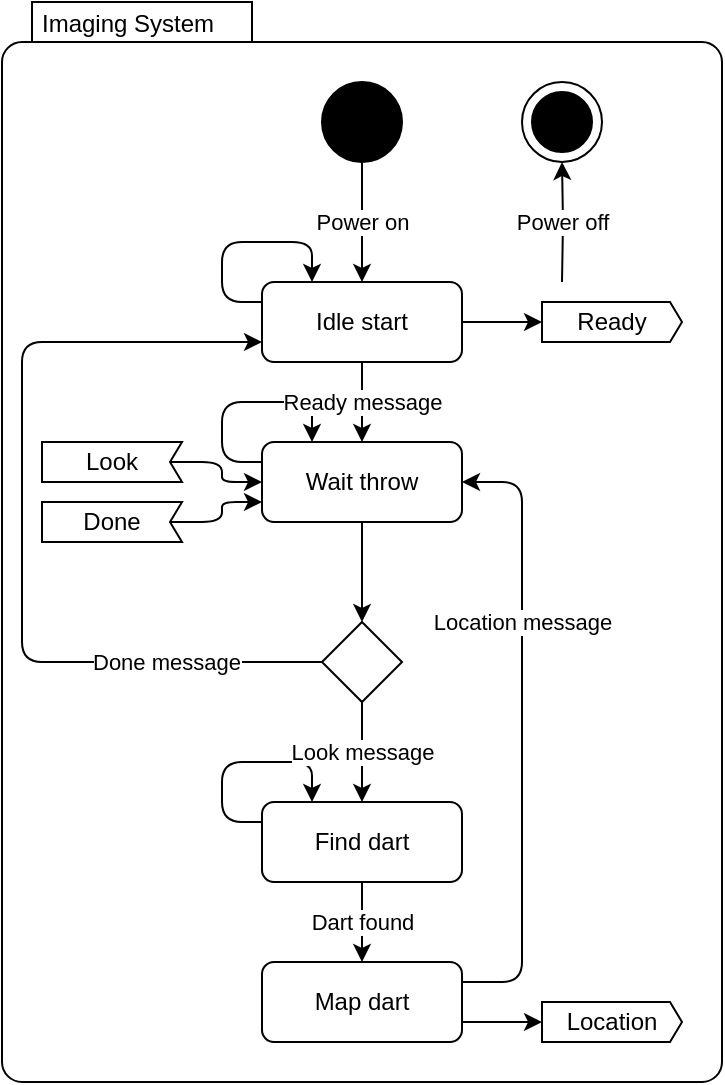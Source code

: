 <mxfile version="14.5.1" type="device" pages="8"><diagram name="Imaging System State" id="ecusOY_8SMSG2AG3dDGD"><mxGraphModel dx="756" dy="471" grid="1" gridSize="10" guides="1" tooltips="1" connect="1" arrows="1" fold="1" page="1" pageScale="1" pageWidth="6000" pageHeight="3500" math="0" shadow="0"><root><mxCell id="xJ2KPsLPUEU-OHKE5MyC-0"/><mxCell id="xJ2KPsLPUEU-OHKE5MyC-1" parent="xJ2KPsLPUEU-OHKE5MyC-0"/><mxCell id="xJ2KPsLPUEU-OHKE5MyC-2" value="Imaging System" style="shape=mxgraph.sysml.compState;align=left;verticalAlign=top;spacingTop=-3;spacingLeft=18;strokeWidth=1;recursiveResize=0;" parent="xJ2KPsLPUEU-OHKE5MyC-1" vertex="1"><mxGeometry width="360" height="540" as="geometry"/></mxCell><mxCell id="xJ2KPsLPUEU-OHKE5MyC-3" value="Power off" style="edgeStyle=orthogonalEdgeStyle;rounded=1;orthogonalLoop=1;jettySize=auto;html=1;strokeColor=#000000;entryX=0.5;entryY=1;entryDx=0;entryDy=0;entryPerimeter=0;" parent="xJ2KPsLPUEU-OHKE5MyC-1" target="xJ2KPsLPUEU-OHKE5MyC-4" edge="1"><mxGeometry relative="1" as="geometry"><mxPoint x="280.412" y="130" as="targetPoint"/><mxPoint x="280" y="140" as="sourcePoint"/></mxGeometry></mxCell><mxCell id="xJ2KPsLPUEU-OHKE5MyC-4" value="" style="shape=mxgraph.sysml.actFinal;html=1;verticalLabelPosition=bottom;labelBackgroundColor=#ffffff;verticalAlign=top;" parent="xJ2KPsLPUEU-OHKE5MyC-1" vertex="1"><mxGeometry x="260" y="40" width="40" height="40" as="geometry"/></mxCell><mxCell id="xJ2KPsLPUEU-OHKE5MyC-5" value="Power on" style="edgeStyle=orthogonalEdgeStyle;rounded=1;orthogonalLoop=1;jettySize=auto;html=1;exitX=0.5;exitY=1;exitDx=0;exitDy=0;entryX=0.5;entryY=0;entryDx=0;entryDy=0;strokeColor=#000000;" parent="xJ2KPsLPUEU-OHKE5MyC-1" source="xJ2KPsLPUEU-OHKE5MyC-6" target="xJ2KPsLPUEU-OHKE5MyC-8" edge="1"><mxGeometry relative="1" as="geometry"/></mxCell><mxCell id="xJ2KPsLPUEU-OHKE5MyC-6" value="" style="shape=ellipse;html=1;fillColor=#000000;fontSize=18;fontColor=#ffffff;" parent="xJ2KPsLPUEU-OHKE5MyC-1" vertex="1"><mxGeometry x="160" y="40" width="40" height="40" as="geometry"/></mxCell><mxCell id="996g3PS4hy6kEv01LLBE-1" style="edgeStyle=orthogonalEdgeStyle;rounded=1;orthogonalLoop=1;jettySize=auto;html=1;exitX=1;exitY=0.5;exitDx=0;exitDy=0;entryX=0;entryY=0.5;entryDx=0;entryDy=0;entryPerimeter=0;strokeColor=#000000;" parent="xJ2KPsLPUEU-OHKE5MyC-1" source="xJ2KPsLPUEU-OHKE5MyC-8" target="996g3PS4hy6kEv01LLBE-2" edge="1"><mxGeometry relative="1" as="geometry"><mxPoint x="270" y="160" as="targetPoint"/></mxGeometry></mxCell><mxCell id="xJ2KPsLPUEU-OHKE5MyC-8" value="Idle start" style="shape=rect;rounded=1;html=1;whiteSpace=wrap;align=center;" parent="xJ2KPsLPUEU-OHKE5MyC-1" vertex="1"><mxGeometry x="130" y="140" width="100" height="40" as="geometry"/></mxCell><mxCell id="xJ2KPsLPUEU-OHKE5MyC-11" style="edgeStyle=orthogonalEdgeStyle;rounded=1;orthogonalLoop=1;jettySize=auto;html=1;exitX=0;exitY=0.25;exitDx=0;exitDy=0;entryX=0.25;entryY=0;entryDx=0;entryDy=0;" parent="xJ2KPsLPUEU-OHKE5MyC-1" source="xJ2KPsLPUEU-OHKE5MyC-8" target="xJ2KPsLPUEU-OHKE5MyC-8" edge="1"><mxGeometry relative="1" as="geometry"><Array as="points"><mxPoint x="110" y="150"/><mxPoint x="110" y="120"/><mxPoint x="155" y="120"/></Array></mxGeometry></mxCell><mxCell id="hRqyb-hn8yJkF28CczL6-2" style="edgeStyle=orthogonalEdgeStyle;rounded=1;orthogonalLoop=1;jettySize=auto;html=1;exitX=0.5;exitY=1;exitDx=0;exitDy=0;entryX=0.5;entryY=0;entryDx=0;entryDy=0;" edge="1" parent="xJ2KPsLPUEU-OHKE5MyC-1" source="xJ2KPsLPUEU-OHKE5MyC-20" target="sdRZvnYts5NMUOPx6EHQ-0"><mxGeometry relative="1" as="geometry"/></mxCell><mxCell id="xJ2KPsLPUEU-OHKE5MyC-20" value="Wait throw" style="shape=rect;rounded=1;html=1;whiteSpace=wrap;align=center;" parent="xJ2KPsLPUEU-OHKE5MyC-1" vertex="1"><mxGeometry x="130" y="220" width="100" height="40" as="geometry"/></mxCell><mxCell id="axVStOtx0aO5VOEAjB4f-0" style="edgeStyle=orthogonalEdgeStyle;rounded=1;orthogonalLoop=1;jettySize=auto;html=1;exitX=0;exitY=0.5;exitDx=6;exitDy=0;exitPerimeter=0;entryX=0;entryY=0.5;entryDx=0;entryDy=0;strokeColor=#000000;" parent="xJ2KPsLPUEU-OHKE5MyC-1" source="xJ2KPsLPUEU-OHKE5MyC-22" target="xJ2KPsLPUEU-OHKE5MyC-20" edge="1"><mxGeometry relative="1" as="geometry"/></mxCell><mxCell id="xJ2KPsLPUEU-OHKE5MyC-22" value="Look" style="shape=mxgraph.sysml.accEvent;flipH=1;whiteSpace=wrap;align=center;" parent="xJ2KPsLPUEU-OHKE5MyC-1" vertex="1"><mxGeometry x="20" y="220" width="70" height="20" as="geometry"/></mxCell><mxCell id="axVStOtx0aO5VOEAjB4f-2" style="edgeStyle=orthogonalEdgeStyle;rounded=1;orthogonalLoop=1;jettySize=auto;html=1;exitX=0;exitY=0.25;exitDx=0;exitDy=0;entryX=0.25;entryY=0;entryDx=0;entryDy=0;strokeColor=#000000;" parent="xJ2KPsLPUEU-OHKE5MyC-1" source="xJ2KPsLPUEU-OHKE5MyC-20" target="xJ2KPsLPUEU-OHKE5MyC-20" edge="1"><mxGeometry relative="1" as="geometry"><Array as="points"><mxPoint x="110" y="230"/><mxPoint x="110" y="200"/><mxPoint x="155" y="200"/></Array></mxGeometry></mxCell><mxCell id="E1M51i1XJ8_iuolVeG1S-2" value="Dart found" style="edgeStyle=orthogonalEdgeStyle;rounded=1;orthogonalLoop=1;jettySize=auto;html=1;exitX=0.5;exitY=1;exitDx=0;exitDy=0;entryX=0.5;entryY=0;entryDx=0;entryDy=0;strokeColor=#000000;" parent="xJ2KPsLPUEU-OHKE5MyC-1" source="axVStOtx0aO5VOEAjB4f-4" target="E1M51i1XJ8_iuolVeG1S-1" edge="1"><mxGeometry relative="1" as="geometry"/></mxCell><mxCell id="axVStOtx0aO5VOEAjB4f-4" value="Find dart" style="shape=rect;rounded=1;html=1;whiteSpace=wrap;align=center;" parent="xJ2KPsLPUEU-OHKE5MyC-1" vertex="1"><mxGeometry x="130" y="400" width="100" height="40" as="geometry"/></mxCell><mxCell id="E1M51i1XJ8_iuolVeG1S-0" style="edgeStyle=orthogonalEdgeStyle;rounded=1;orthogonalLoop=1;jettySize=auto;html=1;exitX=0;exitY=0.25;exitDx=0;exitDy=0;entryX=0.25;entryY=0;entryDx=0;entryDy=0;strokeColor=#000000;" parent="xJ2KPsLPUEU-OHKE5MyC-1" source="axVStOtx0aO5VOEAjB4f-4" target="axVStOtx0aO5VOEAjB4f-4" edge="1"><mxGeometry relative="1" as="geometry"><Array as="points"><mxPoint x="110" y="410"/><mxPoint x="110" y="380"/><mxPoint x="155" y="380"/></Array></mxGeometry></mxCell><mxCell id="DztwgD9eLszpmw9bVw46-0" value="Location message" style="edgeStyle=orthogonalEdgeStyle;rounded=1;orthogonalLoop=1;jettySize=auto;html=1;exitX=1;exitY=0.25;exitDx=0;exitDy=0;entryX=1;entryY=0.5;entryDx=0;entryDy=0;strokeColor=#000000;" parent="xJ2KPsLPUEU-OHKE5MyC-1" source="E1M51i1XJ8_iuolVeG1S-1" target="xJ2KPsLPUEU-OHKE5MyC-20" edge="1"><mxGeometry x="0.355" relative="1" as="geometry"><Array as="points"><mxPoint x="260" y="490"/><mxPoint x="260" y="240"/></Array><mxPoint as="offset"/></mxGeometry></mxCell><mxCell id="Lbrke8MoPcfDsFhdMFPh-1" style="edgeStyle=orthogonalEdgeStyle;rounded=1;orthogonalLoop=1;jettySize=auto;html=1;exitX=1;exitY=0.75;exitDx=0;exitDy=0;entryX=0;entryY=0.5;entryDx=0;entryDy=0;entryPerimeter=0;strokeColor=#000000;" parent="xJ2KPsLPUEU-OHKE5MyC-1" source="E1M51i1XJ8_iuolVeG1S-1" target="Lbrke8MoPcfDsFhdMFPh-0" edge="1"><mxGeometry relative="1" as="geometry"/></mxCell><mxCell id="E1M51i1XJ8_iuolVeG1S-1" value="Map dart" style="shape=rect;rounded=1;html=1;whiteSpace=wrap;align=center;" parent="xJ2KPsLPUEU-OHKE5MyC-1" vertex="1"><mxGeometry x="130" y="480" width="100" height="40" as="geometry"/></mxCell><mxCell id="Lbrke8MoPcfDsFhdMFPh-0" value="Location" style="shape=mxgraph.sysml.sendSigAct;whiteSpace=wrap;align=center;" parent="xJ2KPsLPUEU-OHKE5MyC-1" vertex="1"><mxGeometry x="270" y="500" width="70" height="20" as="geometry"/></mxCell><mxCell id="996g3PS4hy6kEv01LLBE-2" value="Ready" style="shape=mxgraph.sysml.sendSigAct;whiteSpace=wrap;align=center;" parent="xJ2KPsLPUEU-OHKE5MyC-1" vertex="1"><mxGeometry x="270" y="150" width="70" height="20" as="geometry"/></mxCell><mxCell id="5kD4JsqNXNcL0qRZmcFp-1" value="Done" style="shape=mxgraph.sysml.accEvent;flipH=1;whiteSpace=wrap;align=center;" vertex="1" parent="xJ2KPsLPUEU-OHKE5MyC-1"><mxGeometry x="20" y="250" width="70" height="20" as="geometry"/></mxCell><mxCell id="5kD4JsqNXNcL0qRZmcFp-3" style="edgeStyle=orthogonalEdgeStyle;rounded=1;orthogonalLoop=1;jettySize=auto;html=1;exitX=0;exitY=0.5;exitDx=6;exitDy=0;exitPerimeter=0;entryX=0;entryY=0.75;entryDx=0;entryDy=0;strokeColor=#000000;" edge="1" parent="xJ2KPsLPUEU-OHKE5MyC-1" source="5kD4JsqNXNcL0qRZmcFp-1" target="xJ2KPsLPUEU-OHKE5MyC-20"><mxGeometry relative="1" as="geometry"><mxPoint x="94" y="250" as="sourcePoint"/><mxPoint x="140" y="250" as="targetPoint"/></mxGeometry></mxCell><mxCell id="hRqyb-hn8yJkF28CczL6-1" value="Look message" style="edgeStyle=orthogonalEdgeStyle;rounded=1;orthogonalLoop=1;jettySize=auto;html=1;exitX=0.5;exitY=1;exitDx=0;exitDy=0;entryX=0.5;entryY=0;entryDx=0;entryDy=0;" edge="1" parent="xJ2KPsLPUEU-OHKE5MyC-1" source="sdRZvnYts5NMUOPx6EHQ-0" target="axVStOtx0aO5VOEAjB4f-4"><mxGeometry relative="1" as="geometry"/></mxCell><mxCell id="hRqyb-hn8yJkF28CczL6-4" value="Done message" style="edgeStyle=orthogonalEdgeStyle;rounded=1;orthogonalLoop=1;jettySize=auto;html=1;exitX=0;exitY=0.5;exitDx=0;exitDy=0;entryX=0;entryY=0.75;entryDx=0;entryDy=0;" edge="1" parent="xJ2KPsLPUEU-OHKE5MyC-1" source="sdRZvnYts5NMUOPx6EHQ-0" target="xJ2KPsLPUEU-OHKE5MyC-8"><mxGeometry x="-0.636" relative="1" as="geometry"><Array as="points"><mxPoint x="10" y="330"/><mxPoint x="10" y="170"/></Array><mxPoint as="offset"/></mxGeometry></mxCell><mxCell id="sdRZvnYts5NMUOPx6EHQ-0" value="" style="shape=rhombus;html=1;labelPosition=right;align=left;verticalAlign=middle" vertex="1" parent="xJ2KPsLPUEU-OHKE5MyC-1"><mxGeometry x="160" y="310" width="40" height="40" as="geometry"/></mxCell><mxCell id="hRqyb-hn8yJkF28CczL6-5" value="Ready message" style="edgeStyle=orthogonalEdgeStyle;rounded=1;orthogonalLoop=1;jettySize=auto;html=1;exitX=0.5;exitY=1;exitDx=0;exitDy=0;entryX=0.5;entryY=0;entryDx=0;entryDy=0;" edge="1" parent="xJ2KPsLPUEU-OHKE5MyC-1" source="xJ2KPsLPUEU-OHKE5MyC-8" target="xJ2KPsLPUEU-OHKE5MyC-20"><mxGeometry relative="1" as="geometry"/></mxCell></root></mxGraphModel></diagram><diagram id="NfaLaerQUcudFbXFGKn1" name="Idle Start Logic"><mxGraphModel dx="756" dy="471" grid="1" gridSize="10" guides="1" tooltips="1" connect="1" arrows="1" fold="1" page="1" pageScale="1" pageWidth="6000" pageHeight="3500" math="0" shadow="0"><root><mxCell id="8XomUE1dzvD34z8WHj1M-0"/><mxCell id="8XomUE1dzvD34z8WHj1M-1" parent="8XomUE1dzvD34z8WHj1M-0"/><mxCell id="36p6D1slThwnY3x3hFXh-6" style="edgeStyle=orthogonalEdgeStyle;rounded=1;orthogonalLoop=1;jettySize=auto;html=1;exitX=0.5;exitY=0.5;exitDx=0;exitDy=15;exitPerimeter=0;entryX=0.5;entryY=0;entryDx=0;entryDy=0;strokeColor=#000000;" parent="8XomUE1dzvD34z8WHj1M-1" source="q3IQ6HyvhSQo9SHsviCQ-0" target="36p6D1slThwnY3x3hFXh-1" edge="1"><mxGeometry relative="1" as="geometry"/></mxCell><mxCell id="q3IQ6HyvhSQo9SHsviCQ-0" value="Start" style="html=1;dashed=0;whitespace=wrap;shape=mxgraph.dfd.start" parent="8XomUE1dzvD34z8WHj1M-1" vertex="1"><mxGeometry x="40" y="40" width="80" height="30" as="geometry"/></mxCell><mxCell id="36p6D1slThwnY3x3hFXh-8" style="edgeStyle=orthogonalEdgeStyle;rounded=1;orthogonalLoop=1;jettySize=auto;html=1;exitX=0.5;exitY=1;exitDx=0;exitDy=0;entryX=0.5;entryY=0;entryDx=0;entryDy=0;strokeColor=#000000;" parent="8XomUE1dzvD34z8WHj1M-1" source="q3IQ6HyvhSQo9SHsviCQ-1" target="yKF0OGjqspxgDzQ0JNUa-0" edge="1"><mxGeometry relative="1" as="geometry"/></mxCell><mxCell id="q3IQ6HyvhSQo9SHsviCQ-1" value="Open camera" style="html=1;dashed=0;whitespace=wrap;whiteSpace=wrap;" parent="8XomUE1dzvD34z8WHj1M-1" vertex="1"><mxGeometry x="30" y="210" width="100" height="50" as="geometry"/></mxCell><mxCell id="7tkwGi8M238w7UYMoSfT-14" style="edgeStyle=orthogonalEdgeStyle;rounded=1;orthogonalLoop=1;jettySize=auto;html=1;exitX=0.5;exitY=1;exitDx=0;exitDy=0;entryX=0.5;entryY=0;entryDx=0;entryDy=0;strokeColor=#000000;" parent="8XomUE1dzvD34z8WHj1M-1" source="yKF0OGjqspxgDzQ0JNUa-0" target="_wz8G2g_HH9lMRzHMPwG-0" edge="1"><mxGeometry relative="1" as="geometry"/></mxCell><mxCell id="yKF0OGjqspxgDzQ0JNUa-0" value="Load object detection network" style="html=1;dashed=0;whitespace=wrap;whiteSpace=wrap;" parent="8XomUE1dzvD34z8WHj1M-1" vertex="1"><mxGeometry x="30" y="300" width="100" height="50" as="geometry"/></mxCell><mxCell id="36p6D1slThwnY3x3hFXh-0" value="End" style="html=1;dashed=0;whitespace=wrap;shape=mxgraph.dfd.start" parent="8XomUE1dzvD34z8WHj1M-1" vertex="1"><mxGeometry x="360" y="310" width="80" height="30" as="geometry"/></mxCell><mxCell id="36p6D1slThwnY3x3hFXh-7" style="edgeStyle=orthogonalEdgeStyle;rounded=1;orthogonalLoop=1;jettySize=auto;html=1;exitX=0.5;exitY=1;exitDx=0;exitDy=0;entryX=0.5;entryY=0;entryDx=0;entryDy=0;strokeColor=#000000;" parent="8XomUE1dzvD34z8WHj1M-1" source="36p6D1slThwnY3x3hFXh-1" target="q3IQ6HyvhSQo9SHsviCQ-1" edge="1"><mxGeometry relative="1" as="geometry"/></mxCell><mxCell id="36p6D1slThwnY3x3hFXh-1" value="Connect to scoring system" style="html=1;dashed=0;whitespace=wrap;whiteSpace=wrap;" parent="8XomUE1dzvD34z8WHj1M-1" vertex="1"><mxGeometry x="30" y="120" width="100" height="50" as="geometry"/></mxCell><mxCell id="7tkwGi8M238w7UYMoSfT-12" style="edgeStyle=orthogonalEdgeStyle;rounded=1;orthogonalLoop=1;jettySize=auto;html=1;exitX=1;exitY=0.25;exitDx=0;exitDy=0;entryX=0;entryY=0.5;entryDx=0;entryDy=0;strokeColor=#000000;" parent="8XomUE1dzvD34z8WHj1M-1" source="_wz8G2g_HH9lMRzHMPwG-0" target="k7hFINeWjijjhDuc8maz-1" edge="1"><mxGeometry relative="1" as="geometry"><Array as="points"><mxPoint x="150" y="403"/><mxPoint x="150" y="145"/></Array></mxGeometry></mxCell><mxCell id="_wz8G2g_HH9lMRzHMPwG-0" value="Capture image" style="html=1;dashed=0;whitespace=wrap;whiteSpace=wrap;" parent="8XomUE1dzvD34z8WHj1M-1" vertex="1"><mxGeometry x="30" y="390" width="100" height="50" as="geometry"/></mxCell><mxCell id="7tkwGi8M238w7UYMoSfT-11" style="edgeStyle=orthogonalEdgeStyle;rounded=1;orthogonalLoop=1;jettySize=auto;html=1;exitX=0.5;exitY=1;exitDx=0;exitDy=0;entryX=0.5;entryY=0;entryDx=0;entryDy=0;strokeColor=#000000;" parent="8XomUE1dzvD34z8WHj1M-1" source="k7hFINeWjijjhDuc8maz-1" target="zFVncJ4PW7lXSgGFnw36-0" edge="1"><mxGeometry relative="1" as="geometry"/></mxCell><mxCell id="k7hFINeWjijjhDuc8maz-1" value="Run image through detection network" style="html=1;dashed=0;whitespace=wrap;whiteSpace=wrap;" parent="8XomUE1dzvD34z8WHj1M-1" vertex="1"><mxGeometry x="190" y="120" width="100" height="50" as="geometry"/></mxCell><mxCell id="7tkwGi8M238w7UYMoSfT-13" value="no" style="edgeStyle=orthogonalEdgeStyle;rounded=1;orthogonalLoop=1;jettySize=auto;html=1;exitX=0;exitY=0.5;exitDx=0;exitDy=0;entryX=1;entryY=0.75;entryDx=0;entryDy=0;strokeColor=#000000;" parent="8XomUE1dzvD34z8WHj1M-1" source="zFVncJ4PW7lXSgGFnw36-0" target="_wz8G2g_HH9lMRzHMPwG-0" edge="1"><mxGeometry relative="1" as="geometry"/></mxCell><mxCell id="nFXC5NKX1tNMBkVE7zTz-1" value="yes" style="edgeStyle=orthogonalEdgeStyle;rounded=0;orthogonalLoop=1;jettySize=auto;html=1;exitX=0.5;exitY=1;exitDx=0;exitDy=0;entryX=0.5;entryY=0;entryDx=0;entryDy=0;" parent="8XomUE1dzvD34z8WHj1M-1" source="zFVncJ4PW7lXSgGFnw36-0" target="nFXC5NKX1tNMBkVE7zTz-0" edge="1"><mxGeometry relative="1" as="geometry"/></mxCell><mxCell id="zFVncJ4PW7lXSgGFnw36-0" value="Bullseye?" style="shape=rhombus;html=1;dashed=0;whitespace=wrap;perimeter=rhombusPerimeter;" parent="8XomUE1dzvD34z8WHj1M-1" vertex="1"><mxGeometry x="210" y="210" width="60" height="50" as="geometry"/></mxCell><mxCell id="nFXC5NKX1tNMBkVE7zTz-4" style="edgeStyle=orthogonalEdgeStyle;rounded=1;orthogonalLoop=1;jettySize=auto;html=1;exitX=0.5;exitY=1;exitDx=0;exitDy=0;entryX=0.5;entryY=0.5;entryDx=0;entryDy=-15;entryPerimeter=0;" parent="8XomUE1dzvD34z8WHj1M-1" source="7tkwGi8M238w7UYMoSfT-0" target="36p6D1slThwnY3x3hFXh-0" edge="1"><mxGeometry relative="1" as="geometry"/></mxCell><mxCell id="7tkwGi8M238w7UYMoSfT-0" value="Set center point" style="html=1;dashed=0;whitespace=wrap;whiteSpace=wrap;" parent="8XomUE1dzvD34z8WHj1M-1" vertex="1"><mxGeometry x="350" y="210" width="100" height="50" as="geometry"/></mxCell><mxCell id="nFXC5NKX1tNMBkVE7zTz-3" style="edgeStyle=orthogonalEdgeStyle;rounded=1;orthogonalLoop=1;jettySize=auto;html=1;exitX=1;exitY=0.5;exitDx=0;exitDy=0;entryX=0;entryY=0.5;entryDx=0;entryDy=0;" parent="8XomUE1dzvD34z8WHj1M-1" source="7tkwGi8M238w7UYMoSfT-7" target="0oGT8sgD1n1riGcitI8k-0" edge="1"><mxGeometry relative="1" as="geometry"/></mxCell><mxCell id="7tkwGi8M238w7UYMoSfT-7" value="X and Y average location" style="html=1;dashed=0;whitespace=wrap;whiteSpace=wrap;" parent="8XomUE1dzvD34z8WHj1M-1" vertex="1"><mxGeometry x="190" y="390" width="100" height="50" as="geometry"/></mxCell><mxCell id="nFXC5NKX1tNMBkVE7zTz-2" style="edgeStyle=orthogonalEdgeStyle;rounded=0;orthogonalLoop=1;jettySize=auto;html=1;exitX=0.5;exitY=1;exitDx=0;exitDy=0;entryX=0.5;entryY=0;entryDx=0;entryDy=0;" parent="8XomUE1dzvD34z8WHj1M-1" source="nFXC5NKX1tNMBkVE7zTz-0" target="7tkwGi8M238w7UYMoSfT-7" edge="1"><mxGeometry relative="1" as="geometry"/></mxCell><mxCell id="nFXC5NKX1tNMBkVE7zTz-0" value="Transform Y location" style="html=1;dashed=0;whitespace=wrap;whiteSpace=wrap;" parent="8XomUE1dzvD34z8WHj1M-1" vertex="1"><mxGeometry x="190" y="300" width="100" height="50" as="geometry"/></mxCell><mxCell id="0oGT8sgD1n1riGcitI8k-1" style="edgeStyle=orthogonalEdgeStyle;rounded=0;orthogonalLoop=1;jettySize=auto;html=1;exitX=0.5;exitY=1;exitDx=0;exitDy=0;entryX=0.5;entryY=0;entryDx=0;entryDy=0;" edge="1" parent="8XomUE1dzvD34z8WHj1M-1" source="0oGT8sgD1n1riGcitI8k-0" target="7tkwGi8M238w7UYMoSfT-0"><mxGeometry relative="1" as="geometry"/></mxCell><mxCell id="0oGT8sgD1n1riGcitI8k-0" value="Send message to scoring system" style="html=1;dashed=0;whitespace=wrap;whiteSpace=wrap;" vertex="1" parent="8XomUE1dzvD34z8WHj1M-1"><mxGeometry x="350" y="120" width="100" height="50" as="geometry"/></mxCell></root></mxGraphModel></diagram><diagram name="Wait Throw Logic" id="nBWySdEgA49Buz7ALR7t"><mxGraphModel dx="756" dy="471" grid="1" gridSize="10" guides="1" tooltips="1" connect="1" arrows="1" fold="1" page="1" pageScale="1" pageWidth="6000" pageHeight="3500" math="0" shadow="0"><root><mxCell id="hAknA34mUhwBPs2iVMuY-0"/><mxCell id="hAknA34mUhwBPs2iVMuY-1" parent="hAknA34mUhwBPs2iVMuY-0"/><mxCell id="hAknA34mUhwBPs2iVMuY-2" style="edgeStyle=orthogonalEdgeStyle;rounded=1;orthogonalLoop=1;jettySize=auto;html=1;exitX=0.5;exitY=0.5;exitDx=0;exitDy=15;exitPerimeter=0;entryX=0.5;entryY=0;entryDx=0;entryDy=0;strokeColor=#000000;" parent="hAknA34mUhwBPs2iVMuY-1" source="hAknA34mUhwBPs2iVMuY-3" target="hAknA34mUhwBPs2iVMuY-5" edge="1"><mxGeometry relative="1" as="geometry"/></mxCell><mxCell id="hAknA34mUhwBPs2iVMuY-3" value="Start" style="html=1;dashed=0;whitespace=wrap;shape=mxgraph.dfd.start" parent="hAknA34mUhwBPs2iVMuY-1" vertex="1"><mxGeometry x="40" y="40" width="80" height="30" as="geometry"/></mxCell><mxCell id="T6hXYaqRMzMa7PRAUAzO-0" style="edgeStyle=orthogonalEdgeStyle;rounded=1;orthogonalLoop=1;jettySize=auto;html=1;exitX=0.5;exitY=1;exitDx=0;exitDy=0;entryX=0.5;entryY=0;entryDx=0;entryDy=0;strokeColor=#000000;" parent="hAknA34mUhwBPs2iVMuY-1" source="hAknA34mUhwBPs2iVMuY-5" target="hAknA34mUhwBPs2iVMuY-11" edge="1"><mxGeometry relative="1" as="geometry"/></mxCell><mxCell id="hAknA34mUhwBPs2iVMuY-5" value="Receive message from scoring system" style="html=1;dashed=0;whitespace=wrap;whiteSpace=wrap;" parent="hAknA34mUhwBPs2iVMuY-1" vertex="1"><mxGeometry x="30" y="120" width="100" height="50" as="geometry"/></mxCell><mxCell id="3DTvIokJSjgnHJkCSUfz-0" value="no" style="edgeStyle=orthogonalEdgeStyle;rounded=1;orthogonalLoop=1;jettySize=auto;html=1;exitX=1;exitY=0.5;exitDx=0;exitDy=0;entryX=0;entryY=0.5;entryDx=0;entryDy=0;strokeColor=#000000;" parent="hAknA34mUhwBPs2iVMuY-1" source="hAknA34mUhwBPs2iVMuY-11" target="bxeJ6iqOG7nG9ET5i9Qx-0" edge="1"><mxGeometry relative="1" as="geometry"><Array as="points"><mxPoint x="150" y="235"/><mxPoint x="150" y="235"/></Array></mxGeometry></mxCell><mxCell id="mZadJeCUzoAs7mlbIW01-1" value="yes" style="edgeStyle=orthogonalEdgeStyle;rounded=1;orthogonalLoop=1;jettySize=auto;html=1;exitX=0.5;exitY=1;exitDx=0;exitDy=0;entryX=0.5;entryY=0.5;entryDx=0;entryDy=-15;entryPerimeter=0;strokeColor=#000000;" parent="hAknA34mUhwBPs2iVMuY-1" source="hAknA34mUhwBPs2iVMuY-11" target="mZadJeCUzoAs7mlbIW01-0" edge="1"><mxGeometry relative="1" as="geometry"/></mxCell><mxCell id="hAknA34mUhwBPs2iVMuY-11" value="Look?" style="shape=rhombus;html=1;dashed=0;whitespace=wrap;perimeter=rhombusPerimeter;" parent="hAknA34mUhwBPs2iVMuY-1" vertex="1"><mxGeometry x="50" y="210" width="60" height="50" as="geometry"/></mxCell><mxCell id="mZadJeCUzoAs7mlbIW01-0" value="End" style="html=1;dashed=0;whitespace=wrap;shape=mxgraph.dfd.start" parent="hAknA34mUhwBPs2iVMuY-1" vertex="1"><mxGeometry x="40" y="310" width="80" height="30" as="geometry"/></mxCell><mxCell id="bxeJ6iqOG7nG9ET5i9Qx-1" value="yes" style="edgeStyle=orthogonalEdgeStyle;rounded=1;orthogonalLoop=1;jettySize=auto;html=1;exitX=0.5;exitY=1;exitDx=0;exitDy=0;entryX=1;entryY=0.5;entryDx=0;entryDy=0;entryPerimeter=0;" edge="1" parent="hAknA34mUhwBPs2iVMuY-1" source="bxeJ6iqOG7nG9ET5i9Qx-0" target="mZadJeCUzoAs7mlbIW01-0"><mxGeometry relative="1" as="geometry"/></mxCell><mxCell id="bxeJ6iqOG7nG9ET5i9Qx-2" value="no" style="edgeStyle=orthogonalEdgeStyle;rounded=1;orthogonalLoop=1;jettySize=auto;html=1;exitX=0.5;exitY=0;exitDx=0;exitDy=0;entryX=1;entryY=0.5;entryDx=0;entryDy=0;" edge="1" parent="hAknA34mUhwBPs2iVMuY-1" source="bxeJ6iqOG7nG9ET5i9Qx-0" target="hAknA34mUhwBPs2iVMuY-5"><mxGeometry relative="1" as="geometry"/></mxCell><mxCell id="bxeJ6iqOG7nG9ET5i9Qx-0" value="Done?" style="shape=rhombus;html=1;dashed=0;whitespace=wrap;perimeter=rhombusPerimeter;" vertex="1" parent="hAknA34mUhwBPs2iVMuY-1"><mxGeometry x="170" y="210" width="60" height="50" as="geometry"/></mxCell></root></mxGraphModel></diagram><diagram id="ariEo8Sw9KG1qq5fUcpX" name="Find Dart Logic"><mxGraphModel dx="756" dy="471" grid="1" gridSize="10" guides="1" tooltips="1" connect="1" arrows="1" fold="1" page="1" pageScale="1" pageWidth="6000" pageHeight="3500" math="0" shadow="0"><root><mxCell id="cAWAs-jpusXmr2r2auiy-0"/><mxCell id="cAWAs-jpusXmr2r2auiy-1" parent="cAWAs-jpusXmr2r2auiy-0"/><mxCell id="u9ktyTDARvdw6-fphrFr-1" style="edgeStyle=orthogonalEdgeStyle;rounded=1;orthogonalLoop=1;jettySize=auto;html=1;exitX=0.5;exitY=0.5;exitDx=0;exitDy=15;exitPerimeter=0;entryX=0.5;entryY=0;entryDx=0;entryDy=0;strokeColor=#000000;" parent="cAWAs-jpusXmr2r2auiy-1" source="RHsi2IYNP-0JY2gZbbwU-0" target="WzPb20Pn2wNTyEItGW3l-0" edge="1"><mxGeometry relative="1" as="geometry"/></mxCell><mxCell id="RHsi2IYNP-0JY2gZbbwU-0" value="Start" style="html=1;dashed=0;whitespace=wrap;shape=mxgraph.dfd.start" parent="cAWAs-jpusXmr2r2auiy-1" vertex="1"><mxGeometry x="40" y="40" width="80" height="30" as="geometry"/></mxCell><mxCell id="-Q9CMSLeZ5YrJ4O4l-7z-0" style="edgeStyle=orthogonalEdgeStyle;rounded=1;orthogonalLoop=1;jettySize=auto;html=1;exitX=0.5;exitY=1;exitDx=0;exitDy=0;entryX=0.5;entryY=0;entryDx=0;entryDy=0;strokeColor=#000000;" parent="cAWAs-jpusXmr2r2auiy-1" source="WzPb20Pn2wNTyEItGW3l-0" target="u9ktyTDARvdw6-fphrFr-2" edge="1"><mxGeometry relative="1" as="geometry"/></mxCell><mxCell id="WzPb20Pn2wNTyEItGW3l-0" value="Capture image" style="html=1;dashed=0;whitespace=wrap;whiteSpace=wrap;" parent="cAWAs-jpusXmr2r2auiy-1" vertex="1"><mxGeometry x="30" y="120" width="100" height="50" as="geometry"/></mxCell><mxCell id="rG-tpiqi469-XhioB2BA-1" style="edgeStyle=orthogonalEdgeStyle;rounded=1;orthogonalLoop=1;jettySize=auto;html=1;exitX=0.5;exitY=1;exitDx=0;exitDy=0;entryX=0.5;entryY=0;entryDx=0;entryDy=0;strokeColor=#000000;" parent="cAWAs-jpusXmr2r2auiy-1" source="u9ktyTDARvdw6-fphrFr-2" target="rG-tpiqi469-XhioB2BA-0" edge="1"><mxGeometry relative="1" as="geometry"/></mxCell><mxCell id="u9ktyTDARvdw6-fphrFr-2" value="Run image through detection network" style="html=1;dashed=0;whitespace=wrap;whiteSpace=wrap;" parent="cAWAs-jpusXmr2r2auiy-1" vertex="1"><mxGeometry x="30" y="210" width="100" height="50" as="geometry"/></mxCell><mxCell id="iAmVIIBtoqFnwdTDHxg--0" value="no" style="edgeStyle=orthogonalEdgeStyle;rounded=1;orthogonalLoop=1;jettySize=auto;html=1;exitX=1;exitY=0.5;exitDx=0;exitDy=0;entryX=1;entryY=0.5;entryDx=0;entryDy=0;strokeColor=#000000;" parent="cAWAs-jpusXmr2r2auiy-1" source="rG-tpiqi469-XhioB2BA-0" target="WzPb20Pn2wNTyEItGW3l-0" edge="1"><mxGeometry relative="1" as="geometry"><Array as="points"><mxPoint x="150" y="325"/><mxPoint x="150" y="145"/></Array></mxGeometry></mxCell><mxCell id="tR7l6Vrx8pw9H9tmnyZ6-1" value="yes" style="edgeStyle=orthogonalEdgeStyle;rounded=1;orthogonalLoop=1;jettySize=auto;html=1;exitX=0.5;exitY=1;exitDx=0;exitDy=0;entryX=0.5;entryY=0.5;entryDx=0;entryDy=-15;entryPerimeter=0;strokeColor=#000000;" parent="cAWAs-jpusXmr2r2auiy-1" source="rG-tpiqi469-XhioB2BA-0" target="tR7l6Vrx8pw9H9tmnyZ6-0" edge="1"><mxGeometry relative="1" as="geometry"/></mxCell><mxCell id="rG-tpiqi469-XhioB2BA-0" value="Dart?" style="shape=rhombus;html=1;dashed=0;whitespace=wrap;perimeter=rhombusPerimeter;" parent="cAWAs-jpusXmr2r2auiy-1" vertex="1"><mxGeometry x="50" y="300" width="60" height="50" as="geometry"/></mxCell><mxCell id="tR7l6Vrx8pw9H9tmnyZ6-0" value="End" style="html=1;dashed=0;whitespace=wrap;shape=mxgraph.dfd.start" parent="cAWAs-jpusXmr2r2auiy-1" vertex="1"><mxGeometry x="40" y="400" width="80" height="30" as="geometry"/></mxCell></root></mxGraphModel></diagram><diagram name="Map Dart Logic" id="1e4T8N6ILtyhiTfq6WeF"><mxGraphModel dx="996" dy="471" grid="1" gridSize="10" guides="1" tooltips="1" connect="1" arrows="1" fold="1" page="1" pageScale="1" pageWidth="6000" pageHeight="3500" math="0" shadow="0"><root><mxCell id="lCfUvvBR1Jqd_EPiD_Xe-0"/><mxCell id="lCfUvvBR1Jqd_EPiD_Xe-1" parent="lCfUvvBR1Jqd_EPiD_Xe-0"/><mxCell id="g198MQ4ayht4KnmJSDfc-1" style="edgeStyle=orthogonalEdgeStyle;rounded=1;orthogonalLoop=1;jettySize=auto;html=1;exitX=0.5;exitY=0.5;exitDx=0;exitDy=15;exitPerimeter=0;entryX=0.5;entryY=0;entryDx=0;entryDy=0;strokeColor=#000000;" parent="lCfUvvBR1Jqd_EPiD_Xe-1" source="lCfUvvBR1Jqd_EPiD_Xe-3" target="ubiD0yOX-jtjE6SwTLm7-0" edge="1"><mxGeometry relative="1" as="geometry"><mxPoint x="80" y="120" as="targetPoint"/></mxGeometry></mxCell><mxCell id="lCfUvvBR1Jqd_EPiD_Xe-3" value="Start" style="html=1;dashed=0;whitespace=wrap;shape=mxgraph.dfd.start" parent="lCfUvvBR1Jqd_EPiD_Xe-1" vertex="1"><mxGeometry x="40" y="40" width="80" height="30" as="geometry"/></mxCell><mxCell id="g-y1n9ssRXV-3XIzEDGJ-2" style="edgeStyle=orthogonalEdgeStyle;rounded=1;orthogonalLoop=1;jettySize=auto;html=1;exitX=0.5;exitY=1;exitDx=0;exitDy=0;entryX=0.5;entryY=0;entryDx=0;entryDy=0;strokeColor=#000000;" parent="lCfUvvBR1Jqd_EPiD_Xe-1" source="ubiD0yOX-jtjE6SwTLm7-0" target="wvEfdZKhxpEYvBRcA70t-0" edge="1"><mxGeometry relative="1" as="geometry"/></mxCell><mxCell id="ubiD0yOX-jtjE6SwTLm7-0" value="X min, Y min location" style="html=1;dashed=0;whitespace=wrap;whiteSpace=wrap;" parent="lCfUvvBR1Jqd_EPiD_Xe-1" vertex="1"><mxGeometry x="30" y="120" width="100" height="50" as="geometry"/></mxCell><mxCell id="g-y1n9ssRXV-3XIzEDGJ-5" style="edgeStyle=orthogonalEdgeStyle;rounded=1;orthogonalLoop=1;jettySize=auto;html=1;exitX=0.5;exitY=1;exitDx=0;exitDy=0;entryX=0.5;entryY=0;entryDx=0;entryDy=0;strokeColor=#000000;" parent="lCfUvvBR1Jqd_EPiD_Xe-1" source="wvEfdZKhxpEYvBRcA70t-0" target="g-y1n9ssRXV-3XIzEDGJ-0" edge="1"><mxGeometry relative="1" as="geometry"/></mxCell><mxCell id="wvEfdZKhxpEYvBRcA70t-0" value="Transform Y location" style="html=1;dashed=0;whitespace=wrap;whiteSpace=wrap;" parent="lCfUvvBR1Jqd_EPiD_Xe-1" vertex="1"><mxGeometry x="30" y="210" width="100" height="50" as="geometry"/></mxCell><mxCell id="yoTXvPxqp8yUdc0NMvcM-1" style="edgeStyle=orthogonalEdgeStyle;rounded=1;orthogonalLoop=1;jettySize=auto;html=1;exitX=0.5;exitY=1;exitDx=0;exitDy=0;entryX=0.5;entryY=0;entryDx=0;entryDy=0;startArrow=none;startFill=0;endArrow=classic;endFill=1;strokeColor=#000000;fontSize=11;" parent="lCfUvvBR1Jqd_EPiD_Xe-1" source="g-y1n9ssRXV-3XIzEDGJ-0" target="yoTXvPxqp8yUdc0NMvcM-0" edge="1"><mxGeometry relative="1" as="geometry"/></mxCell><mxCell id="g-y1n9ssRXV-3XIzEDGJ-0" value="Compute radius and angle" style="html=1;dashed=0;whitespace=wrap;whiteSpace=wrap;" parent="lCfUvvBR1Jqd_EPiD_Xe-1" vertex="1"><mxGeometry x="30" y="300" width="100" height="50" as="geometry"/></mxCell><mxCell id="8W6rFP2QzgfMt56zBUUO-1" style="edgeStyle=orthogonalEdgeStyle;rounded=1;orthogonalLoop=1;jettySize=auto;html=1;exitX=0.5;exitY=1;exitDx=0;exitDy=0;entryX=0.5;entryY=0.5;entryDx=0;entryDy=-15;entryPerimeter=0;strokeColor=#000000;" parent="lCfUvvBR1Jqd_EPiD_Xe-1" source="Mff6n5sk-TTCRXuFx4z0-0" target="8W6rFP2QzgfMt56zBUUO-0" edge="1"><mxGeometry relative="1" as="geometry"/></mxCell><mxCell id="Mff6n5sk-TTCRXuFx4z0-0" value="Send message to scoring system" style="html=1;dashed=0;whitespace=wrap;whiteSpace=wrap;" parent="lCfUvvBR1Jqd_EPiD_Xe-1" vertex="1"><mxGeometry x="190" y="120" width="100" height="50" as="geometry"/></mxCell><mxCell id="8W6rFP2QzgfMt56zBUUO-0" value="End" style="html=1;dashed=0;whitespace=wrap;shape=mxgraph.dfd.start" parent="lCfUvvBR1Jqd_EPiD_Xe-1" vertex="1"><mxGeometry x="200" y="220" width="80" height="30" as="geometry"/></mxCell><mxCell id="yoTXvPxqp8yUdc0NMvcM-2" style="edgeStyle=orthogonalEdgeStyle;rounded=1;orthogonalLoop=1;jettySize=auto;html=1;exitX=1;exitY=0.5;exitDx=0;exitDy=0;entryX=0;entryY=0.5;entryDx=0;entryDy=0;startArrow=none;startFill=0;endArrow=classic;endFill=1;strokeColor=#000000;fontSize=11;" parent="lCfUvvBR1Jqd_EPiD_Xe-1" source="yoTXvPxqp8yUdc0NMvcM-0" target="Mff6n5sk-TTCRXuFx4z0-0" edge="1"><mxGeometry relative="1" as="geometry"/></mxCell><mxCell id="yoTXvPxqp8yUdc0NMvcM-0" value="Map ring and number hit" style="html=1;dashed=0;whitespace=wrap;whiteSpace=wrap;" parent="lCfUvvBR1Jqd_EPiD_Xe-1" vertex="1"><mxGeometry x="30" y="390" width="100" height="50" as="geometry"/></mxCell></root></mxGraphModel></diagram><diagram name="Training" id="cnfxQNBrE1loSnu3olUW"><mxGraphModel dx="996" dy="471" grid="1" gridSize="10" guides="1" tooltips="1" connect="1" arrows="1" fold="1" page="1" pageScale="1" pageWidth="6000" pageHeight="3500" math="0" shadow="0"><root><mxCell id="LW-OIZoQ1LdxErYXQma--0"/><mxCell id="LW-OIZoQ1LdxErYXQma--1" parent="LW-OIZoQ1LdxErYXQma--0"/><mxCell id="LW-OIZoQ1LdxErYXQma--2" style="edgeStyle=orthogonalEdgeStyle;rounded=1;orthogonalLoop=1;jettySize=auto;html=1;exitX=0.5;exitY=0.5;exitDx=0;exitDy=15;exitPerimeter=0;entryX=0.5;entryY=0;entryDx=0;entryDy=0;strokeColor=#000000;" parent="LW-OIZoQ1LdxErYXQma--1" source="LW-OIZoQ1LdxErYXQma--3" target="LW-OIZoQ1LdxErYXQma--5" edge="1"><mxGeometry relative="1" as="geometry"/></mxCell><mxCell id="LW-OIZoQ1LdxErYXQma--3" value="Start" style="html=1;dashed=0;whitespace=wrap;shape=mxgraph.dfd.start" parent="LW-OIZoQ1LdxErYXQma--1" vertex="1"><mxGeometry x="40" y="40" width="80" height="30" as="geometry"/></mxCell><mxCell id="GNky_l9O5zXj83ZkV6Rc-2" style="edgeStyle=orthogonalEdgeStyle;rounded=1;orthogonalLoop=1;jettySize=auto;html=1;exitX=0.5;exitY=1;exitDx=0;exitDy=0;entryX=0.5;entryY=0;entryDx=0;entryDy=0;startArrow=none;startFill=0;endArrow=classic;endFill=1;strokeColor=#000000;fontSize=11;" parent="LW-OIZoQ1LdxErYXQma--1" source="LW-OIZoQ1LdxErYXQma--5" target="LW-OIZoQ1LdxErYXQma--9" edge="1"><mxGeometry relative="1" as="geometry"/></mxCell><mxCell id="LW-OIZoQ1LdxErYXQma--5" value="Capture image" style="html=1;dashed=0;whitespace=wrap;whiteSpace=wrap;" parent="LW-OIZoQ1LdxErYXQma--1" vertex="1"><mxGeometry x="30" y="120" width="100" height="50" as="geometry"/></mxCell><mxCell id="GNky_l9O5zXj83ZkV6Rc-3" style="edgeStyle=orthogonalEdgeStyle;rounded=1;orthogonalLoop=1;jettySize=auto;html=1;exitX=0.5;exitY=1;exitDx=0;exitDy=0;entryX=0.5;entryY=0;entryDx=0;entryDy=0;startArrow=none;startFill=0;endArrow=classic;endFill=1;strokeColor=#000000;fontSize=11;" parent="LW-OIZoQ1LdxErYXQma--1" source="LW-OIZoQ1LdxErYXQma--9" target="LW-OIZoQ1LdxErYXQma--12" edge="1"><mxGeometry relative="1" as="geometry"/></mxCell><mxCell id="LW-OIZoQ1LdxErYXQma--9" value="Draw box around dart" style="html=1;dashed=0;whitespace=wrap;whiteSpace=wrap;" parent="LW-OIZoQ1LdxErYXQma--1" vertex="1"><mxGeometry x="30" y="210" width="100" height="50" as="geometry"/></mxCell><mxCell id="LW-OIZoQ1LdxErYXQma--12" value="Save dart view" style="html=1;dashed=0;whitespace=wrap;whiteSpace=wrap;" parent="LW-OIZoQ1LdxErYXQma--1" vertex="1"><mxGeometry x="30" y="300" width="100" height="50" as="geometry"/></mxCell><mxCell id="GNky_l9O5zXj83ZkV6Rc-5" style="edgeStyle=orthogonalEdgeStyle;rounded=1;orthogonalLoop=1;jettySize=auto;html=1;exitX=1;exitY=0.5;exitDx=0;exitDy=0;entryX=1;entryY=0.5;entryDx=0;entryDy=0;startArrow=none;startFill=0;endArrow=classic;endFill=1;strokeColor=#000000;fontSize=11;" parent="LW-OIZoQ1LdxErYXQma--1" source="LW-OIZoQ1LdxErYXQma--12" target="LW-OIZoQ1LdxErYXQma--5" edge="1"><mxGeometry relative="1" as="geometry"/></mxCell><mxCell id="faTTfWTx5BngdchiI2LG-1" style="edgeStyle=orthogonalEdgeStyle;rounded=1;orthogonalLoop=1;jettySize=auto;html=1;exitX=0.5;exitY=1;exitDx=0;exitDy=0;entryX=0.5;entryY=0.5;entryDx=0;entryDy=-15;entryPerimeter=0;startArrow=none;startFill=0;endArrow=classic;endFill=1;strokeColor=#000000;fontSize=11;" parent="LW-OIZoQ1LdxErYXQma--1" source="LW-OIZoQ1LdxErYXQma--12" target="faTTfWTx5BngdchiI2LG-0" edge="1"><mxGeometry relative="1" as="geometry"><mxPoint x="80" y="440" as="sourcePoint"/></mxGeometry></mxCell><mxCell id="faTTfWTx5BngdchiI2LG-0" value="End" style="html=1;dashed=0;whitespace=wrap;shape=mxgraph.dfd.start" parent="LW-OIZoQ1LdxErYXQma--1" vertex="1"><mxGeometry x="40" y="400" width="80" height="30" as="geometry"/></mxCell></root></mxGraphModel></diagram><diagram id="J2_4LWuNh5Jniakg3Bxc" name="Dartboard Setup"><mxGraphModel dx="996" dy="471" grid="1" gridSize="10" guides="1" tooltips="1" connect="1" arrows="1" fold="1" page="1" pageScale="1" pageWidth="6000" pageHeight="3500" math="0" shadow="0"><root><mxCell id="TpbzH08LmxDB5cJEZRmT-0"/><mxCell id="TpbzH08LmxDB5cJEZRmT-1" parent="TpbzH08LmxDB5cJEZRmT-0"/><mxCell id="TpbzH08LmxDB5cJEZRmT-3" value="Dartboard" style="rounded=0;whiteSpace=wrap;html=1;" parent="TpbzH08LmxDB5cJEZRmT-1" vertex="1"><mxGeometry x="40" y="40" width="200" height="20" as="geometry"/></mxCell><mxCell id="TpbzH08LmxDB5cJEZRmT-4" value="" style="rounded=0;whiteSpace=wrap;html=1;" parent="TpbzH08LmxDB5cJEZRmT-1" vertex="1"><mxGeometry x="280" y="40" width="40" height="160" as="geometry"/></mxCell><mxCell id="TpbzH08LmxDB5cJEZRmT-5" value="" style="shape=mxgraph.signs.tech.video_camera;html=1;pointerEvents=1;fillColor=#000000;strokeColor=none;verticalLabelPosition=bottom;verticalAlign=top;align=center;rotation=-135;" parent="TpbzH08LmxDB5cJEZRmT-1" vertex="1"><mxGeometry x="260" y="200" width="49" height="20" as="geometry"/></mxCell><mxCell id="TpbzH08LmxDB5cJEZRmT-6" value="" style="ellipse;whiteSpace=wrap;html=1;aspect=fixed;" parent="TpbzH08LmxDB5cJEZRmT-1" vertex="1"><mxGeometry x="135" y="60" width="10" height="10" as="geometry"/></mxCell><mxCell id="TpbzH08LmxDB5cJEZRmT-7" value="" style="endArrow=none;html=1;strokeColor=#000000;entryX=1;entryY=1;entryDx=0;entryDy=0;exitX=1;exitY=0.5;exitDx=0;exitDy=0;exitPerimeter=0;" parent="TpbzH08LmxDB5cJEZRmT-1" source="TpbzH08LmxDB5cJEZRmT-5" target="TpbzH08LmxDB5cJEZRmT-6" edge="1"><mxGeometry width="50" height="50" relative="1" as="geometry"><mxPoint x="110" y="180" as="sourcePoint"/><mxPoint x="160" y="130" as="targetPoint"/></mxGeometry></mxCell><mxCell id="Sn0xpxeiwXs-nGpzVBWX-0" value="" style="ellipse;whiteSpace=wrap;html=1;aspect=fixed;" parent="TpbzH08LmxDB5cJEZRmT-1" vertex="1"><mxGeometry x="230" y="60" width="10" height="10" as="geometry"/></mxCell><mxCell id="i1JhmE0KDJl65HBF6l6H-0" value="" style="ellipse;whiteSpace=wrap;html=1;aspect=fixed;" parent="TpbzH08LmxDB5cJEZRmT-1" vertex="1"><mxGeometry x="40" y="60" width="10" height="10" as="geometry"/></mxCell><mxCell id="URe2S6iSednRag1pBzux-0" value="w0" style="endArrow=classic;startArrow=classic;html=1;strokeColor=#000000;entryX=0;entryY=0.5;entryDx=0;entryDy=0;exitX=0.5;exitY=0;exitDx=0;exitDy=0;" parent="TpbzH08LmxDB5cJEZRmT-1" edge="1"><mxGeometry width="50" height="50" relative="1" as="geometry"><mxPoint x="140" y="139.71" as="sourcePoint"/><mxPoint x="280" y="139.71" as="targetPoint"/></mxGeometry></mxCell><mxCell id="of0p5UIJJknzqccYd29u-0" value="d0" style="endArrow=classic;startArrow=classic;html=1;strokeColor=#000000;" parent="TpbzH08LmxDB5cJEZRmT-1" edge="1"><mxGeometry width="50" height="50" relative="1" as="geometry"><mxPoint x="110" y="70" as="sourcePoint"/><mxPoint x="110" y="200" as="targetPoint"/></mxGeometry></mxCell></root></mxGraphModel></diagram><diagram id="uFB3v_d8rKMVF43aXe5Y" name="Mapping"><mxGraphModel dx="996" dy="471" grid="1" gridSize="10" guides="1" tooltips="1" connect="1" arrows="1" fold="1" page="1" pageScale="1" pageWidth="6000" pageHeight="3500" math="0" shadow="0"><root><mxCell id="1fW9bdbxkRAjL_O_ii87-0"/><mxCell id="1fW9bdbxkRAjL_O_ii87-1" parent="1fW9bdbxkRAjL_O_ii87-0"/><mxCell id="iUlpAkMxWZa1YZ-nVY-s-0" value="" style="ellipse;whiteSpace=wrap;html=1;aspect=fixed;" parent="1fW9bdbxkRAjL_O_ii87-1" vertex="1"><mxGeometry x="40" y="40" width="200" height="200" as="geometry"/></mxCell><mxCell id="1jjqNgGJDKc2Tt9nNwpt-0" value="" style="ellipse;whiteSpace=wrap;html=1;aspect=fixed;" parent="1fW9bdbxkRAjL_O_ii87-1" vertex="1"><mxGeometry x="125" y="125" width="30" height="30" as="geometry"/></mxCell><mxCell id="c8cs6uEzCPwM9BmDOkKR-0" value="x" style="endArrow=classic;html=1;strokeColor=#000000;" parent="1fW9bdbxkRAjL_O_ii87-1" edge="1"><mxGeometry width="50" height="50" relative="1" as="geometry"><mxPoint x="140" y="140" as="sourcePoint"/><mxPoint x="140" y="100" as="targetPoint"/></mxGeometry></mxCell><mxCell id="c8cs6uEzCPwM9BmDOkKR-1" value="y" style="endArrow=classic;html=1;strokeColor=#000000;" parent="1fW9bdbxkRAjL_O_ii87-1" edge="1"><mxGeometry width="50" height="50" relative="1" as="geometry"><mxPoint x="140" y="140" as="sourcePoint"/><mxPoint x="100" y="140" as="targetPoint"/></mxGeometry></mxCell><mxCell id="mbePsiW7PExFobkqYMvt-0" value="" style="ellipse;whiteSpace=wrap;html=1;aspect=fixed;fillColor=#000000;" parent="1fW9bdbxkRAjL_O_ii87-1" vertex="1"><mxGeometry x="80" y="160" width="10" height="10" as="geometry"/></mxCell><mxCell id="mbePsiW7PExFobkqYMvt-1" value="r" style="endArrow=classic;html=1;strokeColor=#000000;entryX=1.017;entryY=0.295;entryDx=0;entryDy=0;entryPerimeter=0;" parent="1fW9bdbxkRAjL_O_ii87-1" target="mbePsiW7PExFobkqYMvt-0" edge="1"><mxGeometry x="0.477" y="-8" width="50" height="50" relative="1" as="geometry"><mxPoint x="140" y="140" as="sourcePoint"/><mxPoint x="330" y="170" as="targetPoint"/><mxPoint as="offset"/></mxGeometry></mxCell><mxCell id="mbePsiW7PExFobkqYMvt-8" value="" style="verticalLabelPosition=bottom;verticalAlign=top;html=1;shape=mxgraph.basic.arc;startAngle=0.697;endAngle=0.989;fillColor=#000000;fontSize=11;" parent="1fW9bdbxkRAjL_O_ii87-1" vertex="1"><mxGeometry x="110" y="110" width="65" height="65" as="geometry"/></mxCell><mxCell id="mbePsiW7PExFobkqYMvt-9" value="&lt;p class=&quot;MsoNormal&quot;&gt;θ&lt;/p&gt;" style="text;html=1;strokeColor=none;fillColor=none;align=center;verticalAlign=middle;whiteSpace=wrap;rounded=0;fontSize=11;" parent="1fW9bdbxkRAjL_O_ii87-1" vertex="1"><mxGeometry x="100" y="110" width="25" height="15" as="geometry"/></mxCell><mxCell id="Jvk2KOdxlARyjbdNH6wb-2" value="" style="endArrow=none;dashed=1;html=1;strokeColor=#000000;fontSize=11;exitX=0.5;exitY=0;exitDx=0;exitDy=0;" parent="1fW9bdbxkRAjL_O_ii87-1" edge="1"><mxGeometry width="50" height="50" relative="1" as="geometry"><mxPoint x="140" y="160" as="sourcePoint"/><mxPoint x="140" y="140" as="targetPoint"/></mxGeometry></mxCell><mxCell id="Jvk2KOdxlARyjbdNH6wb-3" value="" style="endArrow=none;dashed=1;html=1;strokeColor=#000000;fontSize=11;exitX=0;exitY=0.5;exitDx=0;exitDy=0;entryX=1;entryY=0.5;entryDx=0;entryDy=0;" parent="1fW9bdbxkRAjL_O_ii87-1" target="mbePsiW7PExFobkqYMvt-0" edge="1"><mxGeometry width="50" height="50" relative="1" as="geometry"><mxPoint x="135" y="165" as="sourcePoint"/><mxPoint x="150" y="150" as="targetPoint"/></mxGeometry></mxCell></root></mxGraphModel></diagram></mxfile>